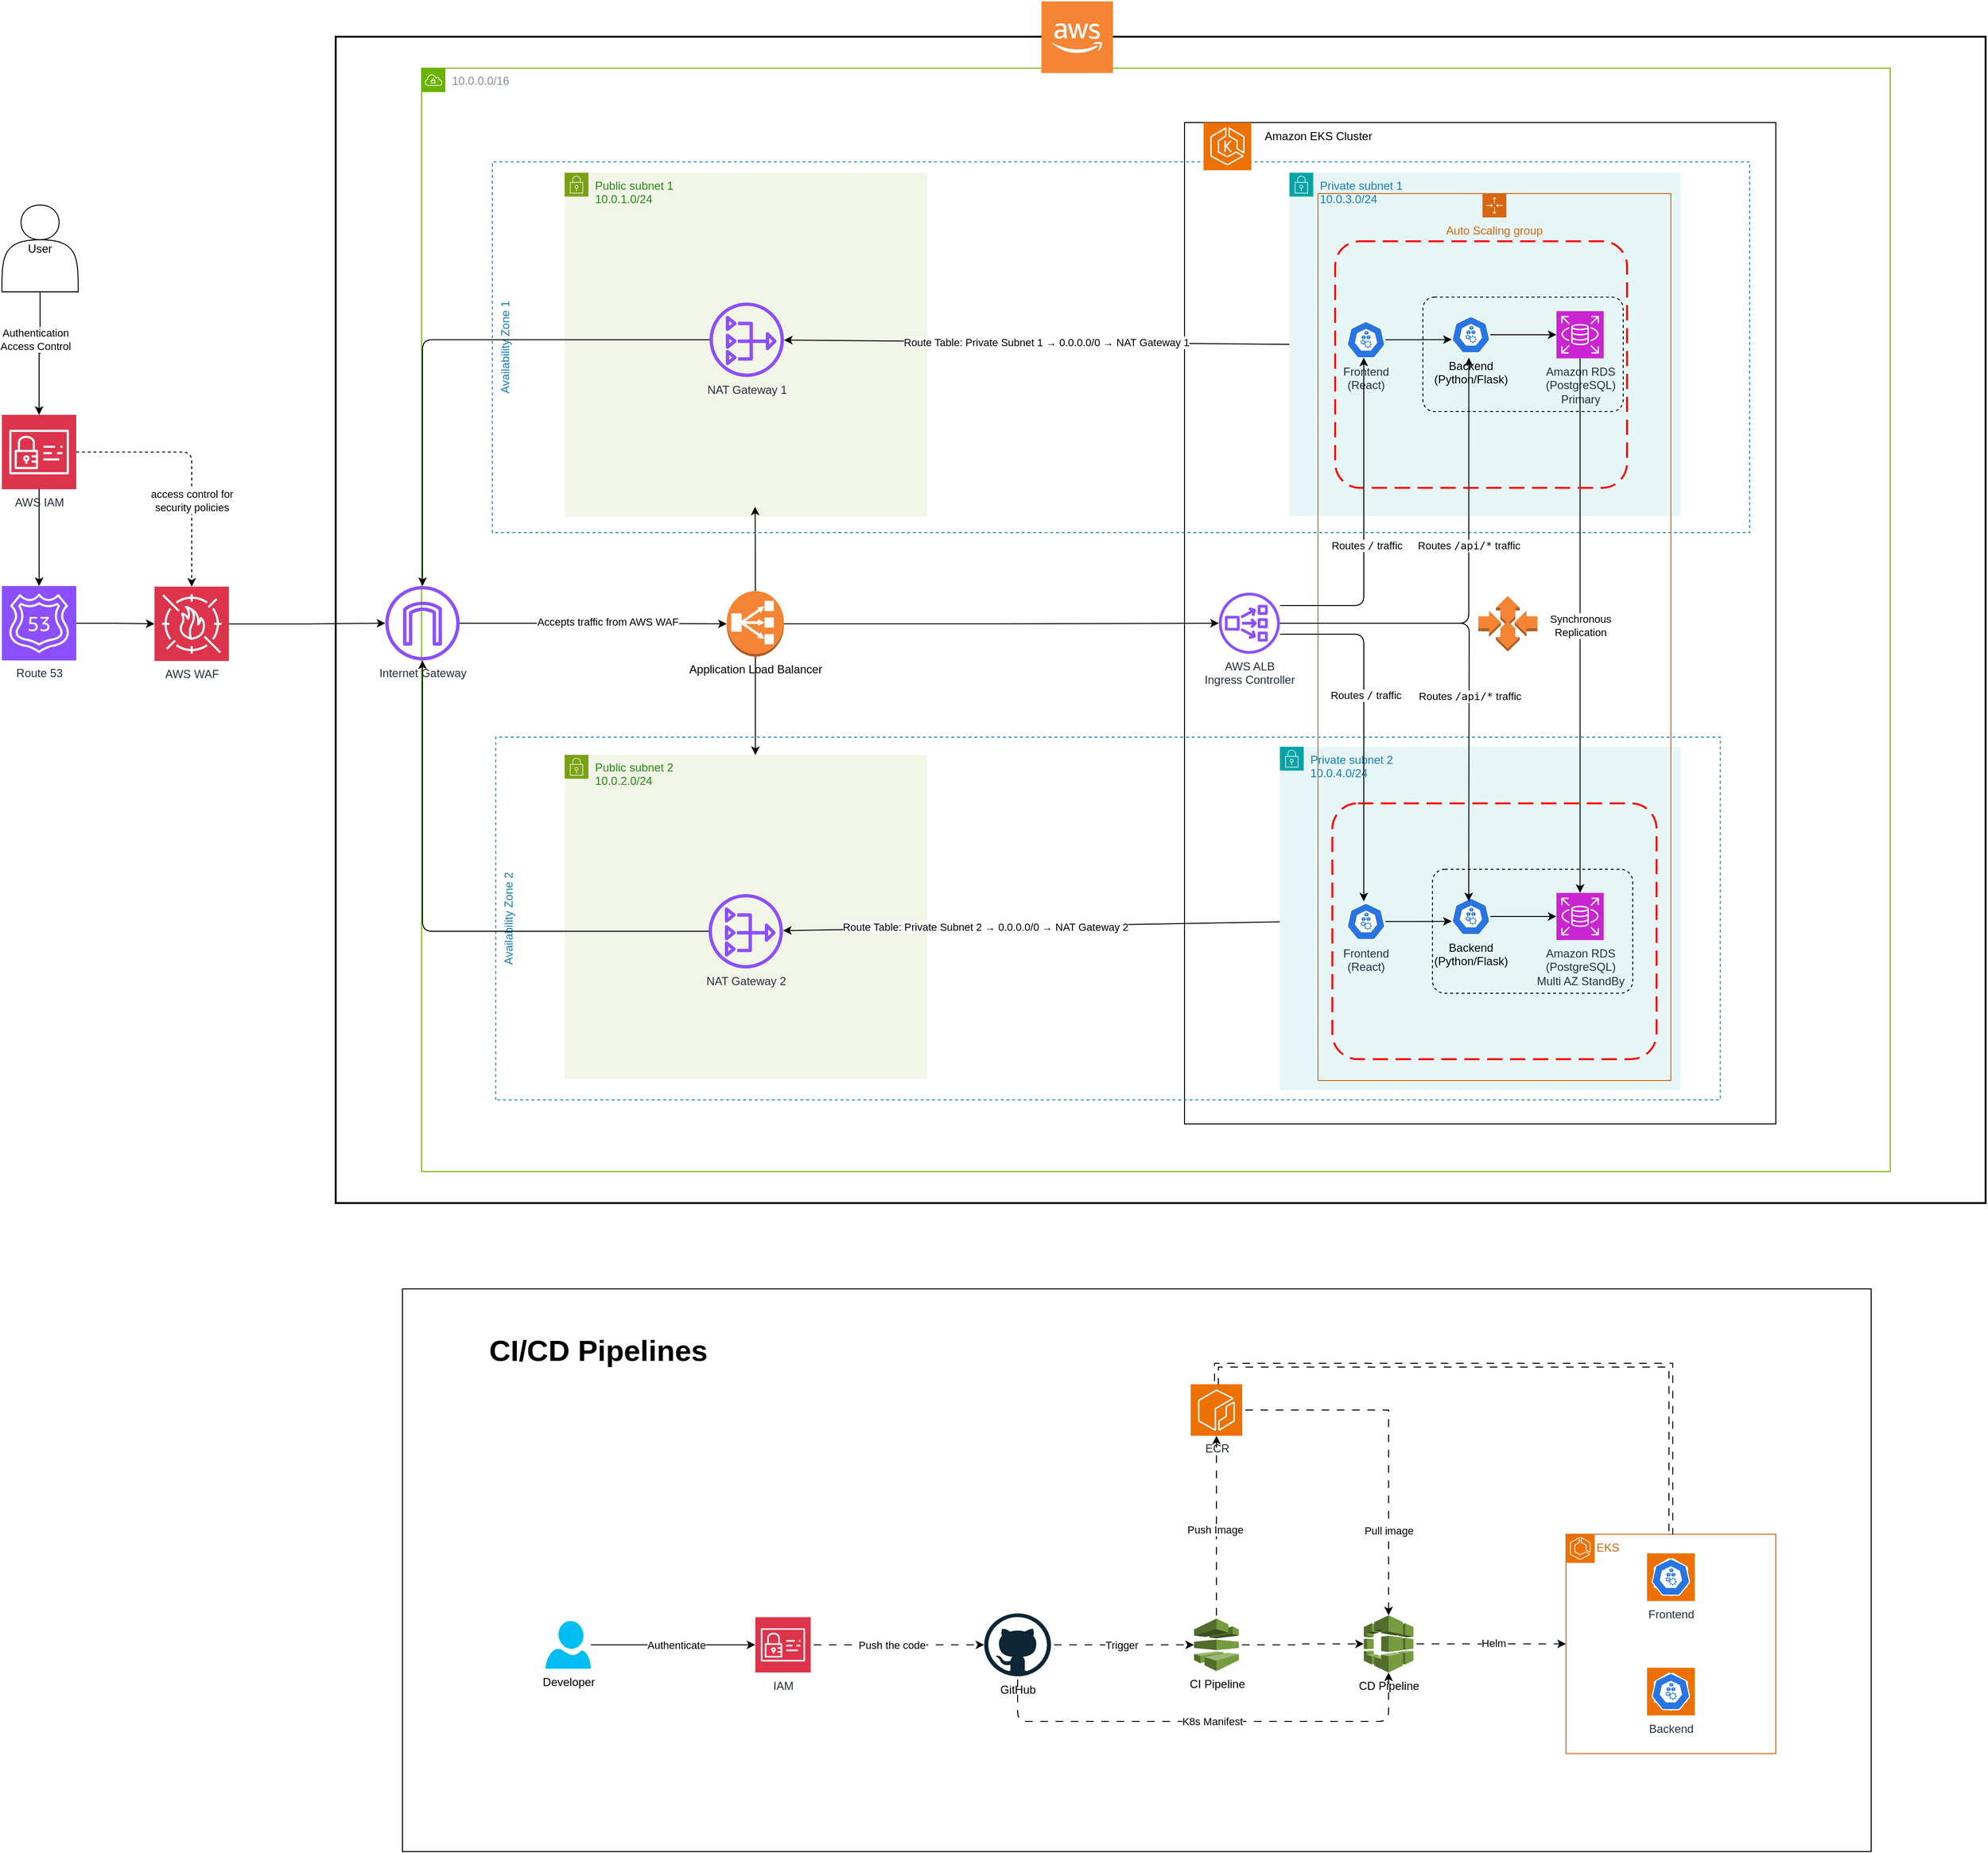 <mxfile version="26.1.1">
  <diagram name="AWS EKS Architecture" id="rh-8kh5xCJhRo6gSsdiy">
    <mxGraphModel dx="3850" dy="2591" grid="1" gridSize="10" guides="1" tooltips="1" connect="1" arrows="1" fold="1" page="1" pageScale="1" pageWidth="850" pageHeight="1100" math="0" shadow="0">
      <root>
        <mxCell id="0" />
        <mxCell id="1" parent="0" />
        <mxCell id="cP68oc2lyPPfZi1bgTgm-41" value="" style="rounded=0;whiteSpace=wrap;html=1;movable=0;resizable=0;rotatable=0;deletable=0;editable=0;locked=1;connectable=0;" parent="1" vertex="1">
          <mxGeometry x="-128" y="316.49" width="1540" height="590" as="geometry" />
        </mxCell>
        <mxCell id="Vmdeu8I34hhlEpoaFnQa-3" value="" style="rounded=0;arcSize=10;dashed=0;fillColor=none;gradientColor=none;strokeWidth=2;movable=0;resizable=0;rotatable=0;deletable=0;editable=0;locked=1;connectable=0;" parent="1" vertex="1">
          <mxGeometry x="-198" y="-996.51" width="1730" height="1223" as="geometry" />
        </mxCell>
        <mxCell id="TutvbiO1VOZdHe7GHNOU-56" value="10.0.0.0/16" style="sketch=0;outlineConnect=0;gradientColor=none;html=1;whiteSpace=wrap;fontSize=12;fontStyle=0;shape=mxgraph.aws4.group;grIcon=mxgraph.aws4.group_vpc;strokeColor=#6BB300;fillColor=none;verticalAlign=top;align=left;spacingLeft=30;fontColor=#879196;dashed=0;movable=0;resizable=0;rotatable=0;deletable=0;editable=0;locked=1;connectable=0;" parent="1" vertex="1">
          <mxGeometry x="-108" y="-963.51" width="1540" height="1157" as="geometry" />
        </mxCell>
        <mxCell id="Vmdeu8I34hhlEpoaFnQa-18" value="" style="rounded=0;whiteSpace=wrap;html=1;movable=0;resizable=0;rotatable=0;deletable=0;editable=0;locked=1;connectable=0;" parent="1" vertex="1">
          <mxGeometry x="692" y="-906.51" width="620" height="1050" as="geometry" />
        </mxCell>
        <mxCell id="LVv6-rukdr9kL_Ci66FN-58" value="Availability Zone 1" style="fillColor=none;strokeColor=#147EBA;verticalAlign=top;fontStyle=0;fontColor=#147EBA;whiteSpace=wrap;html=1;rotation=-90;movable=0;resizable=0;rotatable=0;deletable=0;editable=0;locked=1;connectable=0;dashed=1;" parent="1" vertex="1">
          <mxGeometry x="431.03" y="-1330" width="388.72" height="1318.32" as="geometry" />
        </mxCell>
        <mxCell id="LVv6-rukdr9kL_Ci66FN-23" value="Private subnet 1&lt;br&gt;10.0.3.0/24" style="points=[[0,0],[0.25,0],[0.5,0],[0.75,0],[1,0],[1,0.25],[1,0.5],[1,0.75],[1,1],[0.75,1],[0.5,1],[0.25,1],[0,1],[0,0.75],[0,0.5],[0,0.25]];outlineConnect=0;gradientColor=none;html=1;whiteSpace=wrap;fontSize=12;fontStyle=0;container=1;pointerEvents=0;collapsible=0;recursiveResize=0;shape=mxgraph.aws4.group;grIcon=mxgraph.aws4.group_security_group;grStroke=0;strokeColor=#00A4A6;fillColor=#E6F6F7;verticalAlign=top;align=left;spacingLeft=30;fontColor=#147EBA;dashed=0;movable=0;resizable=0;rotatable=0;deletable=0;editable=0;locked=1;connectable=0;" parent="1" vertex="1">
          <mxGeometry x="802" y="-853.92" width="410" height="360" as="geometry" />
        </mxCell>
        <mxCell id="LVv6-rukdr9kL_Ci66FN-59" value="Availability Zone 2" style="fillColor=none;strokeColor=#147EBA;verticalAlign=top;fontStyle=0;fontColor=#147EBA;whiteSpace=wrap;html=1;rotation=-90;movable=0;resizable=0;rotatable=0;deletable=0;editable=0;locked=1;connectable=0;dashed=1;" parent="1" vertex="1">
          <mxGeometry x="421.69" y="-713.83" width="380.28" height="1283.97" as="geometry" />
        </mxCell>
        <mxCell id="LVv6-rukdr9kL_Ci66FN-38" value="Private subnet 2&lt;div&gt;10.0.4.0/24&lt;/div&gt;" style="points=[[0,0],[0.25,0],[0.5,0],[0.75,0],[1,0],[1,0.25],[1,0.5],[1,0.75],[1,1],[0.75,1],[0.5,1],[0.25,1],[0,1],[0,0.75],[0,0.5],[0,0.25]];outlineConnect=0;gradientColor=none;html=1;whiteSpace=wrap;fontSize=12;fontStyle=0;container=1;pointerEvents=0;collapsible=0;recursiveResize=0;shape=mxgraph.aws4.group;grIcon=mxgraph.aws4.group_security_group;grStroke=0;strokeColor=#00A4A6;fillColor=#E6F6F7;verticalAlign=top;align=left;spacingLeft=30;fontColor=#147EBA;dashed=0;movable=0;resizable=0;rotatable=0;deletable=0;editable=0;locked=1;connectable=0;" parent="1" vertex="1">
          <mxGeometry x="792" y="-252.01" width="420" height="360" as="geometry" />
        </mxCell>
        <mxCell id="LVv6-rukdr9kL_Ci66FN-55" value="Auto Scaling group" style="points=[[0,0],[0.25,0],[0.5,0],[0.75,0],[1,0],[1,0.25],[1,0.5],[1,0.75],[1,1],[0.75,1],[0.5,1],[0.25,1],[0,1],[0,0.75],[0,0.5],[0,0.25]];outlineConnect=0;gradientColor=none;html=1;whiteSpace=wrap;fontSize=12;fontStyle=0;container=1;pointerEvents=0;collapsible=0;recursiveResize=0;shape=mxgraph.aws4.groupCenter;grIcon=mxgraph.aws4.group_auto_scaling_group;grStroke=1;strokeColor=#D86613;fillColor=none;verticalAlign=top;align=center;fontColor=#D86613;spacingTop=25;movable=0;resizable=0;rotatable=0;deletable=0;editable=0;locked=1;connectable=0;" parent="LVv6-rukdr9kL_Ci66FN-38" vertex="1">
          <mxGeometry x="40" y="-580" width="370" height="930" as="geometry" />
        </mxCell>
        <mxCell id="LVv6-rukdr9kL_Ci66FN-56" value="" style="outlineConnect=0;dashed=0;verticalLabelPosition=bottom;verticalAlign=top;align=center;html=1;shape=mxgraph.aws3.auto_scaling;fillColor=#F58534;gradientColor=none;movable=0;resizable=0;rotatable=0;deletable=0;editable=0;locked=1;connectable=0;" parent="LVv6-rukdr9kL_Ci66FN-55" vertex="1">
          <mxGeometry x="168" y="422.01" width="62" height="58.13" as="geometry" />
        </mxCell>
        <mxCell id="jZCDp3kxoupZj0aG2XI8-8" style="edgeStyle=orthogonalEdgeStyle;rounded=0;orthogonalLoop=1;jettySize=auto;html=1;movable=0;resizable=0;rotatable=0;deletable=0;editable=0;locked=1;connectable=0;" parent="LVv6-rukdr9kL_Ci66FN-55" source="LVv6-rukdr9kL_Ci66FN-27" target="jZCDp3kxoupZj0aG2XI8-7" edge="1">
          <mxGeometry relative="1" as="geometry" />
        </mxCell>
        <mxCell id="LVv6-rukdr9kL_Ci66FN-27" value="Backend&lt;br&gt;(Python/Flask)" style="aspect=fixed;sketch=0;html=1;dashed=0;whitespace=wrap;verticalLabelPosition=bottom;verticalAlign=top;fillColor=#2875E2;strokeColor=#ffffff;points=[[0.005,0.63,0],[0.1,0.2,0],[0.9,0.2,0],[0.5,0,0],[0.995,0.63,0],[0.72,0.99,0],[0.5,1,0],[0.28,0.99,0]];shape=mxgraph.kubernetes.icon2;prIcon=node;movable=0;resizable=0;rotatable=0;deletable=0;editable=0;locked=1;connectable=0;" parent="LVv6-rukdr9kL_Ci66FN-55" vertex="1">
          <mxGeometry x="140.0" y="128.5" width="40.62" height="39" as="geometry" />
        </mxCell>
        <mxCell id="LVv6-rukdr9kL_Ci66FN-25" value="&lt;font color=&quot;#232f3e&quot;&gt;Frontend&lt;br&gt;(React)&lt;/font&gt;" style="aspect=fixed;sketch=0;html=1;dashed=0;whitespace=wrap;verticalLabelPosition=bottom;verticalAlign=top;fillColor=#2875E2;strokeColor=#ffffff;points=[[0.005,0.63,0],[0.1,0.2,0],[0.9,0.2,0],[0.5,0,0],[0.995,0.63,0],[0.72,0.99,0],[0.5,1,0],[0.28,0.99,0]];shape=mxgraph.kubernetes.icon2;prIcon=node;movable=0;resizable=0;rotatable=0;deletable=0;editable=0;locked=1;connectable=0;" parent="LVv6-rukdr9kL_Ci66FN-55" vertex="1">
          <mxGeometry x="30.0" y="133.75" width="40.62" height="39" as="geometry" />
        </mxCell>
        <mxCell id="jZCDp3kxoupZj0aG2XI8-12" style="edgeStyle=orthogonalEdgeStyle;rounded=0;orthogonalLoop=1;jettySize=auto;html=1;movable=0;resizable=0;rotatable=0;deletable=0;editable=0;locked=1;connectable=0;" parent="LVv6-rukdr9kL_Ci66FN-55" source="jZCDp3kxoupZj0aG2XI8-4" target="Sw0wEQEiZSazHrTpmJdk-6" edge="1">
          <mxGeometry relative="1" as="geometry" />
        </mxCell>
        <mxCell id="jZCDp3kxoupZj0aG2XI8-4" value="Backend&lt;br&gt;(Python/Flask)" style="aspect=fixed;sketch=0;html=1;dashed=0;whitespace=wrap;verticalLabelPosition=bottom;verticalAlign=top;fillColor=#2875E2;strokeColor=#ffffff;points=[[0.005,0.63,0],[0.1,0.2,0],[0.9,0.2,0],[0.5,0,0],[0.995,0.63,0],[0.72,0.99,0],[0.5,1,0],[0.28,0.99,0]];shape=mxgraph.kubernetes.icon2;prIcon=node;movable=0;resizable=0;rotatable=0;deletable=0;editable=0;locked=1;connectable=0;" parent="LVv6-rukdr9kL_Ci66FN-55" vertex="1">
          <mxGeometry x="140.0" y="738.5" width="40.62" height="39" as="geometry" />
        </mxCell>
        <mxCell id="jZCDp3kxoupZj0aG2XI8-5" value="&lt;font color=&quot;#232f3e&quot;&gt;Frontend&lt;br&gt;(React)&lt;/font&gt;" style="aspect=fixed;sketch=0;html=1;dashed=0;whitespace=wrap;verticalLabelPosition=bottom;verticalAlign=top;fillColor=#2875E2;strokeColor=#ffffff;points=[[0.005,0.63,0],[0.1,0.2,0],[0.9,0.2,0],[0.5,0,0],[0.995,0.63,0],[0.72,0.99,0],[0.5,1,0],[0.28,0.99,0]];shape=mxgraph.kubernetes.icon2;prIcon=node;movable=0;resizable=0;rotatable=0;deletable=0;editable=0;locked=1;connectable=0;" parent="LVv6-rukdr9kL_Ci66FN-55" vertex="1">
          <mxGeometry x="30.0" y="743.75" width="40.62" height="39" as="geometry" />
        </mxCell>
        <mxCell id="jZCDp3kxoupZj0aG2XI8-7" value="Amazon RDS&lt;br&gt;(PostgreSQL)&lt;br&gt;Primary" style="sketch=0;points=[[0,0,0],[0.25,0,0],[0.5,0,0],[0.75,0,0],[1,0,0],[0,1,0],[0.25,1,0],[0.5,1,0],[0.75,1,0],[1,1,0],[0,0.25,0],[0,0.5,0],[0,0.75,0],[1,0.25,0],[1,0.5,0],[1,0.75,0]];outlineConnect=0;fontColor=#232F3E;fillColor=#C925D1;strokeColor=#ffffff;dashed=0;verticalLabelPosition=bottom;verticalAlign=top;align=center;html=1;fontSize=12;fontStyle=0;aspect=fixed;shape=mxgraph.aws4.resourceIcon;resIcon=mxgraph.aws4.rds;movable=0;resizable=0;rotatable=0;deletable=0;editable=0;locked=1;connectable=0;" parent="LVv6-rukdr9kL_Ci66FN-55" vertex="1">
          <mxGeometry x="250" y="123.25" width="49.5" height="49.5" as="geometry" />
        </mxCell>
        <mxCell id="jZCDp3kxoupZj0aG2XI8-9" style="edgeStyle=orthogonalEdgeStyle;rounded=0;orthogonalLoop=1;jettySize=auto;html=1;entryX=0.005;entryY=0.63;entryDx=0;entryDy=0;entryPerimeter=0;movable=0;resizable=0;rotatable=0;deletable=0;editable=0;locked=1;connectable=0;" parent="LVv6-rukdr9kL_Ci66FN-55" source="LVv6-rukdr9kL_Ci66FN-25" target="LVv6-rukdr9kL_Ci66FN-27" edge="1">
          <mxGeometry relative="1" as="geometry" />
        </mxCell>
        <mxCell id="Sw0wEQEiZSazHrTpmJdk-6" value="Amazon RDS&lt;br&gt;(PostgreSQL)&lt;br&gt;Multi AZ StandBy" style="sketch=0;points=[[0,0,0],[0.25,0,0],[0.5,0,0],[0.75,0,0],[1,0,0],[0,1,0],[0.25,1,0],[0.5,1,0],[0.75,1,0],[1,1,0],[0,0.25,0],[0,0.5,0],[0,0.75,0],[1,0.25,0],[1,0.5,0],[1,0.75,0]];outlineConnect=0;fontColor=#232F3E;fillColor=#C925D1;strokeColor=#ffffff;dashed=0;verticalLabelPosition=bottom;verticalAlign=top;align=center;html=1;fontSize=12;fontStyle=0;aspect=fixed;shape=mxgraph.aws4.resourceIcon;resIcon=mxgraph.aws4.rds;movable=0;resizable=0;rotatable=0;deletable=0;editable=0;locked=1;connectable=0;" parent="LVv6-rukdr9kL_Ci66FN-55" vertex="1">
          <mxGeometry x="250" y="733.25" width="49.5" height="49.5" as="geometry" />
        </mxCell>
        <mxCell id="jZCDp3kxoupZj0aG2XI8-13" style="edgeStyle=orthogonalEdgeStyle;rounded=0;orthogonalLoop=1;jettySize=auto;html=1;entryX=0.005;entryY=0.63;entryDx=0;entryDy=0;entryPerimeter=0;movable=0;resizable=0;rotatable=0;deletable=0;editable=0;locked=1;connectable=0;" parent="LVv6-rukdr9kL_Ci66FN-55" source="jZCDp3kxoupZj0aG2XI8-5" target="jZCDp3kxoupZj0aG2XI8-4" edge="1">
          <mxGeometry relative="1" as="geometry" />
        </mxCell>
        <mxCell id="jZCDp3kxoupZj0aG2XI8-14" value="" style="endArrow=classic;html=1;rounded=0;exitX=0.5;exitY=1;exitDx=0;exitDy=0;exitPerimeter=0;entryX=0.5;entryY=0;entryDx=0;entryDy=0;entryPerimeter=0;movable=0;resizable=0;rotatable=0;deletable=0;editable=0;locked=1;connectable=0;" parent="LVv6-rukdr9kL_Ci66FN-55" source="jZCDp3kxoupZj0aG2XI8-7" target="Sw0wEQEiZSazHrTpmJdk-6" edge="1">
          <mxGeometry relative="1" as="geometry">
            <mxPoint x="30" y="658.5" as="sourcePoint" />
            <mxPoint x="130" y="658.5" as="targetPoint" />
          </mxGeometry>
        </mxCell>
        <mxCell id="jZCDp3kxoupZj0aG2XI8-15" value="Synchronous&lt;br&gt;Replication" style="edgeLabel;resizable=0;html=1;;align=center;verticalAlign=middle;movable=0;rotatable=0;deletable=0;editable=0;locked=1;connectable=0;" parent="jZCDp3kxoupZj0aG2XI8-14" connectable="0" vertex="1">
          <mxGeometry relative="1" as="geometry" />
        </mxCell>
        <mxCell id="LVv6-rukdr9kL_Ci66FN-43" value="" style="rounded=1;arcSize=10;strokeColor=#000000;fillColor=none;gradientColor=none;strokeWidth=1;movable=0;resizable=0;rotatable=0;deletable=0;editable=0;locked=1;connectable=0;dashed=1;" parent="LVv6-rukdr9kL_Ci66FN-55" vertex="1">
          <mxGeometry x="120" y="708.5" width="210" height="130" as="geometry" />
        </mxCell>
        <mxCell id="Vmdeu8I34hhlEpoaFnQa-7" value="" style="rounded=1;arcSize=10;dashed=1;strokeColor=#ff0000;fillColor=none;gradientColor=none;dashPattern=8 4;strokeWidth=2;movable=0;resizable=0;rotatable=0;deletable=0;editable=0;locked=1;connectable=0;" parent="LVv6-rukdr9kL_Ci66FN-55" vertex="1">
          <mxGeometry x="15" y="639.34" width="340" height="268.32" as="geometry" />
        </mxCell>
        <mxCell id="LVv6-rukdr9kL_Ci66FN-29" value="" style="rounded=1;arcSize=10;strokeColor=#000000;fillColor=none;gradientColor=none;strokeWidth=1;movable=0;resizable=0;rotatable=0;deletable=0;editable=0;locked=1;connectable=0;dashed=1;" parent="LVv6-rukdr9kL_Ci66FN-55" vertex="1">
          <mxGeometry x="110" y="108.5" width="210" height="120" as="geometry" />
        </mxCell>
        <mxCell id="Vmdeu8I34hhlEpoaFnQa-8" value="" style="rounded=1;arcSize=10;dashed=1;strokeColor=#ff0000;fillColor=none;gradientColor=none;dashPattern=8 4;strokeWidth=2;movable=0;resizable=0;rotatable=0;deletable=0;editable=0;locked=1;connectable=0;" parent="LVv6-rukdr9kL_Ci66FN-55" vertex="1">
          <mxGeometry x="18" y="50" width="306" height="258.5" as="geometry" />
        </mxCell>
        <mxCell id="Vmdeu8I34hhlEpoaFnQa-1" value="User" style="shape=actor;whiteSpace=wrap;html=1;movable=0;resizable=0;rotatable=0;deletable=0;editable=0;locked=1;connectable=0;" parent="1" vertex="1">
          <mxGeometry x="-548" y="-820" width="80" height="91" as="geometry" />
        </mxCell>
        <mxCell id="Vmdeu8I34hhlEpoaFnQa-2" value="Route 53" style="sketch=0;points=[[0,0,0],[0.25,0,0],[0.5,0,0],[0.75,0,0],[1,0,0],[0,1,0],[0.25,1,0],[0.5,1,0],[0.75,1,0],[1,1,0],[0,0.25,0],[0,0.5,0],[0,0.75,0],[1,0.25,0],[1,0.5,0],[1,0.75,0]];outlineConnect=0;fontColor=#232F3E;fillColor=#8C4FFF;strokeColor=#ffffff;dashed=0;verticalLabelPosition=bottom;verticalAlign=top;align=center;html=1;fontSize=12;fontStyle=0;aspect=fixed;shape=mxgraph.aws4.resourceIcon;resIcon=mxgraph.aws4.route_53;movable=0;resizable=0;rotatable=0;deletable=0;editable=0;locked=1;connectable=0;" parent="1" vertex="1">
          <mxGeometry x="-548" y="-420.51" width="78" height="78" as="geometry" />
        </mxCell>
        <mxCell id="Vmdeu8I34hhlEpoaFnQa-5" value="" style="outlineConnect=0;dashed=0;verticalLabelPosition=bottom;verticalAlign=top;align=center;html=1;shape=mxgraph.aws3.cloud_2;fillColor=#F58534;gradientColor=none;movable=0;resizable=0;rotatable=0;deletable=0;editable=0;locked=1;connectable=0;" parent="1" vertex="1">
          <mxGeometry x="542" y="-1033.51" width="75" height="75" as="geometry" />
        </mxCell>
        <mxCell id="Vmdeu8I34hhlEpoaFnQa-17" value="" style="sketch=0;points=[[0,0,0],[0.25,0,0],[0.5,0,0],[0.75,0,0],[1,0,0],[0,1,0],[0.25,1,0],[0.5,1,0],[0.75,1,0],[1,1,0],[0,0.25,0],[0,0.5,0],[0,0.75,0],[1,0.25,0],[1,0.5,0],[1,0.75,0]];outlineConnect=0;fontColor=#232F3E;fillColor=#ED7100;strokeColor=#ffffff;dashed=0;verticalLabelPosition=bottom;verticalAlign=top;align=center;html=1;fontSize=12;fontStyle=0;aspect=fixed;shape=mxgraph.aws4.resourceIcon;resIcon=mxgraph.aws4.eks;movable=0;resizable=0;rotatable=0;deletable=0;editable=0;locked=1;connectable=0;" parent="1" vertex="1">
          <mxGeometry x="712" y="-906.51" width="50" height="50" as="geometry" />
        </mxCell>
        <mxCell id="Vmdeu8I34hhlEpoaFnQa-19" value="Amazon EKS Cluster" style="text;html=1;align=center;verticalAlign=middle;resizable=0;points=[];autosize=1;strokeColor=none;fillColor=none;movable=0;rotatable=0;deletable=0;editable=0;locked=1;connectable=0;" parent="1" vertex="1">
          <mxGeometry x="762" y="-906.51" width="140" height="30" as="geometry" />
        </mxCell>
        <mxCell id="Vmdeu8I34hhlEpoaFnQa-23" style="edgeStyle=orthogonalEdgeStyle;rounded=0;orthogonalLoop=1;jettySize=auto;html=1;entryX=0.5;entryY=0;entryDx=0;entryDy=0;entryPerimeter=0;movable=0;resizable=0;rotatable=0;deletable=0;editable=0;locked=1;connectable=0;" parent="1" source="Vmdeu8I34hhlEpoaFnQa-1" target="Cl8BHOoKjIoHekQTflMq-28" edge="1">
          <mxGeometry relative="1" as="geometry" />
        </mxCell>
        <mxCell id="Cl8BHOoKjIoHekQTflMq-29" value="Authentication&lt;br&gt;Access Control" style="edgeLabel;html=1;align=center;verticalAlign=middle;resizable=0;points=[];movable=0;rotatable=0;deletable=0;editable=0;locked=1;connectable=0;" vertex="1" connectable="0" parent="Vmdeu8I34hhlEpoaFnQa-23">
          <mxGeometry x="-0.231" y="-5" relative="1" as="geometry">
            <mxPoint as="offset" />
          </mxGeometry>
        </mxCell>
        <mxCell id="Cl8BHOoKjIoHekQTflMq-5" style="edgeStyle=orthogonalEdgeStyle;rounded=0;orthogonalLoop=1;jettySize=auto;html=1;movable=0;resizable=0;rotatable=0;deletable=0;editable=0;locked=1;connectable=0;" edge="1" parent="1" source="ue1RAT0j10rb1X5RN0Ns-1" target="Cl8BHOoKjIoHekQTflMq-4">
          <mxGeometry relative="1" as="geometry" />
        </mxCell>
        <mxCell id="ue1RAT0j10rb1X5RN0Ns-1" value="Application Load Balancer" style="outlineConnect=0;dashed=0;verticalLabelPosition=bottom;verticalAlign=top;align=center;html=1;shape=mxgraph.aws3.classic_load_balancer;fillColor=#F58534;gradientColor=none;movable=0;resizable=0;rotatable=0;deletable=0;editable=0;locked=1;connectable=0;" parent="1" vertex="1">
          <mxGeometry x="212" y="-415.19" width="60" height="68.68" as="geometry" />
        </mxCell>
        <mxCell id="-iypPXUo0KvEvjQ7XJEe-60" value="AWS WAF" style="sketch=0;points=[[0,0,0],[0.25,0,0],[0.5,0,0],[0.75,0,0],[1,0,0],[0,1,0],[0.25,1,0],[0.5,1,0],[0.75,1,0],[1,1,0],[0,0.25,0],[0,0.5,0],[0,0.75,0],[1,0.25,0],[1,0.5,0],[1,0.75,0]];outlineConnect=0;fontColor=#232F3E;fillColor=#DD344C;strokeColor=#ffffff;dashed=0;verticalLabelPosition=bottom;verticalAlign=top;align=center;html=1;fontSize=12;fontStyle=0;aspect=fixed;shape=mxgraph.aws4.resourceIcon;resIcon=mxgraph.aws4.waf;movable=0;resizable=0;rotatable=0;deletable=0;editable=0;locked=1;connectable=0;" parent="1" vertex="1">
          <mxGeometry x="-388" y="-419.85" width="78" height="78" as="geometry" />
        </mxCell>
        <mxCell id="-iypPXUo0KvEvjQ7XJEe-61" style="edgeStyle=orthogonalEdgeStyle;rounded=0;orthogonalLoop=1;jettySize=auto;html=1;entryX=0;entryY=0.5;entryDx=0;entryDy=0;entryPerimeter=0;movable=0;resizable=0;rotatable=0;deletable=0;editable=0;locked=1;connectable=0;" parent="1" source="Vmdeu8I34hhlEpoaFnQa-2" target="-iypPXUo0KvEvjQ7XJEe-60" edge="1">
          <mxGeometry relative="1" as="geometry" />
        </mxCell>
        <mxCell id="-iypPXUo0KvEvjQ7XJEe-62" style="edgeStyle=orthogonalEdgeStyle;rounded=0;orthogonalLoop=1;jettySize=auto;html=1;entryX=0;entryY=0.5;entryDx=0;entryDy=0;entryPerimeter=0;movable=0;resizable=0;rotatable=0;deletable=0;editable=0;locked=1;connectable=0;" parent="1" source="jZCDp3kxoupZj0aG2XI8-30" target="ue1RAT0j10rb1X5RN0Ns-1" edge="1">
          <mxGeometry relative="1" as="geometry" />
        </mxCell>
        <mxCell id="Cl8BHOoKjIoHekQTflMq-18" value="Accepts traffic from AWS WAF" style="edgeLabel;html=1;align=center;verticalAlign=middle;resizable=0;points=[];movable=0;rotatable=0;deletable=0;editable=0;locked=1;connectable=0;" vertex="1" connectable="0" parent="-iypPXUo0KvEvjQ7XJEe-62">
          <mxGeometry x="0.109" y="2" relative="1" as="geometry">
            <mxPoint as="offset" />
          </mxGeometry>
        </mxCell>
        <mxCell id="jZCDp3kxoupZj0aG2XI8-20" value="Public subnet 1&lt;br&gt;10.0.1.0/24" style="points=[[0,0],[0.25,0],[0.5,0],[0.75,0],[1,0],[1,0.25],[1,0.5],[1,0.75],[1,1],[0.75,1],[0.5,1],[0.25,1],[0,1],[0,0.75],[0,0.5],[0,0.25]];outlineConnect=0;gradientColor=none;html=1;whiteSpace=wrap;fontSize=12;fontStyle=0;container=1;pointerEvents=0;collapsible=0;recursiveResize=0;shape=mxgraph.aws4.group;grIcon=mxgraph.aws4.group_security_group;grStroke=0;strokeColor=#7AA116;fillColor=#F2F6E8;verticalAlign=top;align=left;spacingLeft=30;fontColor=#248814;dashed=0;movable=0;resizable=0;rotatable=0;deletable=0;editable=0;locked=1;connectable=0;" parent="1" vertex="1">
          <mxGeometry x="42" y="-853.92" width="380" height="360.41" as="geometry" />
        </mxCell>
        <mxCell id="jZCDp3kxoupZj0aG2XI8-23" value="NAT Gateway 1" style="sketch=0;outlineConnect=0;fontColor=#232F3E;gradientColor=none;fillColor=#8C4FFF;strokeColor=none;dashed=0;verticalLabelPosition=bottom;verticalAlign=top;align=center;html=1;fontSize=12;fontStyle=0;aspect=fixed;pointerEvents=1;shape=mxgraph.aws4.nat_gateway;movable=0;resizable=0;rotatable=0;deletable=0;editable=0;locked=1;connectable=0;" parent="jZCDp3kxoupZj0aG2XI8-20" vertex="1">
          <mxGeometry x="152" y="136.16" width="78" height="78" as="geometry" />
        </mxCell>
        <mxCell id="jZCDp3kxoupZj0aG2XI8-22" value="Public subnet 2&lt;br&gt;10.0.2&lt;span style=&quot;background-color: transparent; color: light-dark(rgb(36, 136, 20), rgb(85, 171, 71));&quot;&gt;.0/24&lt;/span&gt;" style="points=[[0,0],[0.25,0],[0.5,0],[0.75,0],[1,0],[1,0.25],[1,0.5],[1,0.75],[1,1],[0.75,1],[0.5,1],[0.25,1],[0,1],[0,0.75],[0,0.5],[0,0.25]];outlineConnect=0;gradientColor=none;html=1;whiteSpace=wrap;fontSize=12;fontStyle=0;container=1;pointerEvents=0;collapsible=0;recursiveResize=0;shape=mxgraph.aws4.group;grIcon=mxgraph.aws4.group_security_group;grStroke=0;strokeColor=#7AA116;fillColor=#F2F6E8;verticalAlign=top;align=left;spacingLeft=30;fontColor=#248814;dashed=0;movable=0;resizable=0;rotatable=0;deletable=0;editable=0;locked=1;connectable=0;" parent="1" vertex="1">
          <mxGeometry x="42" y="-243.51" width="380" height="340" as="geometry" />
        </mxCell>
        <mxCell id="jZCDp3kxoupZj0aG2XI8-24" value="NAT Gateway 2" style="sketch=0;outlineConnect=0;fontColor=#232F3E;gradientColor=none;fillColor=#8C4FFF;strokeColor=none;dashed=0;verticalLabelPosition=bottom;verticalAlign=top;align=center;html=1;fontSize=12;fontStyle=0;aspect=fixed;pointerEvents=1;shape=mxgraph.aws4.nat_gateway;movable=0;resizable=0;rotatable=0;deletable=0;editable=0;locked=1;connectable=0;" parent="jZCDp3kxoupZj0aG2XI8-22" vertex="1">
          <mxGeometry x="151" y="146.0" width="78" height="78" as="geometry" />
        </mxCell>
        <mxCell id="jZCDp3kxoupZj0aG2XI8-26" style="edgeStyle=orthogonalEdgeStyle;rounded=0;orthogonalLoop=1;jettySize=auto;html=1;entryX=0.07;entryY=0.209;entryDx=0;entryDy=0;entryPerimeter=0;movable=0;resizable=0;rotatable=0;deletable=0;editable=0;locked=1;connectable=0;" parent="1" source="ue1RAT0j10rb1X5RN0Ns-1" target="LVv6-rukdr9kL_Ci66FN-58" edge="1">
          <mxGeometry relative="1" as="geometry" />
        </mxCell>
        <mxCell id="jZCDp3kxoupZj0aG2XI8-27" style="edgeStyle=orthogonalEdgeStyle;rounded=0;orthogonalLoop=1;jettySize=auto;html=1;entryX=0.951;entryY=0.212;entryDx=0;entryDy=0;entryPerimeter=0;movable=0;resizable=0;rotatable=0;deletable=0;editable=0;locked=1;connectable=0;" parent="1" source="ue1RAT0j10rb1X5RN0Ns-1" target="LVv6-rukdr9kL_Ci66FN-59" edge="1">
          <mxGeometry relative="1" as="geometry" />
        </mxCell>
        <mxCell id="jZCDp3kxoupZj0aG2XI8-28" value="" style="endArrow=classic;html=1;rounded=0;movable=0;resizable=0;rotatable=0;deletable=0;editable=0;locked=1;connectable=0;exitX=0;exitY=0.5;exitDx=0;exitDy=0;" parent="1" source="LVv6-rukdr9kL_Ci66FN-23" target="jZCDp3kxoupZj0aG2XI8-23" edge="1">
          <mxGeometry width="50" height="50" relative="1" as="geometry">
            <mxPoint x="800" y="-660" as="sourcePoint" />
            <mxPoint x="312" y="-423.51" as="targetPoint" />
          </mxGeometry>
        </mxCell>
        <mxCell id="Cl8BHOoKjIoHekQTflMq-2" value="Route Table: Private Subnet 1 → 0.0.0.0/0 → NAT Gateway 1" style="edgeLabel;html=1;align=center;verticalAlign=middle;resizable=0;points=[];movable=0;rotatable=0;deletable=0;editable=0;locked=1;connectable=0;" vertex="1" connectable="0" parent="jZCDp3kxoupZj0aG2XI8-28">
          <mxGeometry x="-0.037" relative="1" as="geometry">
            <mxPoint as="offset" />
          </mxGeometry>
        </mxCell>
        <mxCell id="jZCDp3kxoupZj0aG2XI8-29" value="" style="endArrow=classic;html=1;rounded=0;movable=0;resizable=0;rotatable=0;deletable=0;editable=0;locked=1;connectable=0;" parent="1" source="LVv6-rukdr9kL_Ci66FN-38" target="jZCDp3kxoupZj0aG2XI8-24" edge="1">
          <mxGeometry width="50" height="50" relative="1" as="geometry">
            <mxPoint x="262" y="-373.51" as="sourcePoint" />
            <mxPoint x="312" y="-423.51" as="targetPoint" />
          </mxGeometry>
        </mxCell>
        <mxCell id="Cl8BHOoKjIoHekQTflMq-3" value="Route Table: Private Subnet 2 → 0.0.0.0/0 → NAT Gateway 2" style="edgeLabel;html=1;align=center;verticalAlign=middle;resizable=0;points=[];movable=0;rotatable=0;deletable=0;editable=0;locked=1;connectable=0;" vertex="1" connectable="0" parent="jZCDp3kxoupZj0aG2XI8-29">
          <mxGeometry x="0.185" relative="1" as="geometry">
            <mxPoint x="-1" as="offset" />
          </mxGeometry>
        </mxCell>
        <mxCell id="jZCDp3kxoupZj0aG2XI8-31" value="" style="edgeStyle=orthogonalEdgeStyle;rounded=0;orthogonalLoop=1;jettySize=auto;html=1;entryX=0;entryY=0.5;entryDx=0;entryDy=0;entryPerimeter=0;movable=0;resizable=0;rotatable=0;deletable=0;editable=0;locked=1;connectable=0;" parent="1" source="-iypPXUo0KvEvjQ7XJEe-60" target="jZCDp3kxoupZj0aG2XI8-30" edge="1">
          <mxGeometry relative="1" as="geometry">
            <mxPoint x="-360" y="-380.51" as="sourcePoint" />
            <mxPoint x="212" y="-380.51" as="targetPoint" />
          </mxGeometry>
        </mxCell>
        <mxCell id="jZCDp3kxoupZj0aG2XI8-30" value="Internet Gateway" style="sketch=0;outlineConnect=0;fontColor=#232F3E;gradientColor=none;fillColor=#8C4FFF;strokeColor=none;dashed=0;verticalLabelPosition=bottom;verticalAlign=top;align=center;html=1;fontSize=12;fontStyle=0;aspect=fixed;pointerEvents=1;shape=mxgraph.aws4.internet_gateway;movable=0;resizable=0;rotatable=0;deletable=0;editable=0;locked=1;connectable=0;" parent="1" vertex="1">
          <mxGeometry x="-146" y="-420.51" width="78" height="78" as="geometry" />
        </mxCell>
        <mxCell id="jZCDp3kxoupZj0aG2XI8-32" style="edgeStyle=orthogonalEdgeStyle;rounded=1;orthogonalLoop=1;jettySize=auto;html=1;movable=0;resizable=0;rotatable=0;deletable=0;editable=0;locked=1;connectable=0;curved=0;" parent="1" source="jZCDp3kxoupZj0aG2XI8-23" target="jZCDp3kxoupZj0aG2XI8-30" edge="1">
          <mxGeometry relative="1" as="geometry" />
        </mxCell>
        <mxCell id="jZCDp3kxoupZj0aG2XI8-33" style="edgeStyle=orthogonalEdgeStyle;rounded=1;orthogonalLoop=1;jettySize=auto;html=1;movable=0;resizable=0;rotatable=0;deletable=0;editable=0;locked=1;connectable=0;curved=0;" parent="1" source="jZCDp3kxoupZj0aG2XI8-24" target="jZCDp3kxoupZj0aG2XI8-30" edge="1">
          <mxGeometry relative="1" as="geometry" />
        </mxCell>
        <mxCell id="cP68oc2lyPPfZi1bgTgm-21" value="Developer" style="verticalLabelPosition=bottom;html=1;verticalAlign=top;align=center;strokeColor=none;fillColor=#00BEF2;shape=mxgraph.azure.user;movable=0;resizable=0;rotatable=0;deletable=0;editable=0;locked=1;connectable=0;" parent="1" vertex="1">
          <mxGeometry x="22" y="664.74" width="47.5" height="50" as="geometry" />
        </mxCell>
        <mxCell id="cP68oc2lyPPfZi1bgTgm-22" value="EKS" style="points=[[0,0],[0.25,0],[0.5,0],[0.75,0],[1,0],[1,0.25],[1,0.5],[1,0.75],[1,1],[0.75,1],[0.5,1],[0.25,1],[0,1],[0,0.75],[0,0.5],[0,0.25]];outlineConnect=0;gradientColor=none;html=1;whiteSpace=wrap;fontSize=12;fontStyle=0;container=1;pointerEvents=0;collapsible=0;recursiveResize=0;shape=mxgraph.aws4.group;grIcon=mxgraph.aws4.group_ec2_instance_contents;strokeColor=#D86613;fillColor=none;verticalAlign=top;align=left;spacingLeft=30;fontColor=#D86613;movable=0;resizable=0;rotatable=0;deletable=0;editable=0;locked=1;connectable=0;" parent="1" vertex="1">
          <mxGeometry x="1092" y="573.74" width="220" height="230" as="geometry" />
        </mxCell>
        <mxCell id="cP68oc2lyPPfZi1bgTgm-23" value="" style="sketch=0;points=[[0,0,0],[0.25,0,0],[0.5,0,0],[0.75,0,0],[1,0,0],[0,1,0],[0.25,1,0],[0.5,1,0],[0.75,1,0],[1,1,0],[0,0.25,0],[0,0.5,0],[0,0.75,0],[1,0.25,0],[1,0.5,0],[1,0.75,0]];outlineConnect=0;fontColor=#232F3E;fillColor=#ED7100;strokeColor=#ffffff;dashed=0;verticalLabelPosition=bottom;verticalAlign=top;align=center;html=1;fontSize=12;fontStyle=0;aspect=fixed;shape=mxgraph.aws4.resourceIcon;resIcon=mxgraph.aws4.ecs;movable=0;resizable=0;rotatable=0;deletable=0;editable=0;locked=1;connectable=0;" parent="cP68oc2lyPPfZi1bgTgm-22" vertex="1">
          <mxGeometry width="30" height="30" as="geometry" />
        </mxCell>
        <mxCell id="cP68oc2lyPPfZi1bgTgm-24" value="Frontend" style="sketch=0;points=[[0,0,0],[0.25,0,0],[0.5,0,0],[0.75,0,0],[1,0,0],[0,1,0],[0.25,1,0],[0.5,1,0],[0.75,1,0],[1,1,0],[0,0.25,0],[0,0.5,0],[0,0.75,0],[1,0.25,0],[1,0.5,0],[1,0.75,0]];outlineConnect=0;fontColor=#232F3E;fillColor=#ED7100;strokeColor=#ffffff;dashed=0;verticalLabelPosition=bottom;verticalAlign=top;align=center;html=1;fontSize=12;fontStyle=0;aspect=fixed;shape=mxgraph.aws4.resourceIcon;resIcon=mxgraph.aws4.ecs;movable=0;resizable=0;rotatable=0;deletable=0;editable=0;locked=1;connectable=0;" parent="cP68oc2lyPPfZi1bgTgm-22" vertex="1">
          <mxGeometry x="85" y="20" width="50" height="50" as="geometry" />
        </mxCell>
        <mxCell id="cP68oc2lyPPfZi1bgTgm-25" value="" style="aspect=fixed;sketch=0;html=1;dashed=0;whitespace=wrap;verticalLabelPosition=bottom;verticalAlign=top;fillColor=#2875E2;strokeColor=#ffffff;points=[[0.005,0.63,0],[0.1,0.2,0],[0.9,0.2,0],[0.5,0,0],[0.995,0.63,0],[0.72,0.99,0],[0.5,1,0],[0.28,0.99,0]];shape=mxgraph.kubernetes.icon2;prIcon=node;movable=0;resizable=0;rotatable=0;deletable=0;editable=0;locked=1;connectable=0;" parent="cP68oc2lyPPfZi1bgTgm-22" vertex="1">
          <mxGeometry x="89.69" y="25.5" width="40.62" height="39" as="geometry" />
        </mxCell>
        <mxCell id="cP68oc2lyPPfZi1bgTgm-26" value="Backend" style="sketch=0;points=[[0,0,0],[0.25,0,0],[0.5,0,0],[0.75,0,0],[1,0,0],[0,1,0],[0.25,1,0],[0.5,1,0],[0.75,1,0],[1,1,0],[0,0.25,0],[0,0.5,0],[0,0.75,0],[1,0.25,0],[1,0.5,0],[1,0.75,0]];outlineConnect=0;fontColor=#232F3E;fillColor=#ED7100;strokeColor=#ffffff;dashed=0;verticalLabelPosition=bottom;verticalAlign=top;align=center;html=1;fontSize=12;fontStyle=0;aspect=fixed;shape=mxgraph.aws4.resourceIcon;resIcon=mxgraph.aws4.ecs;movable=0;resizable=0;rotatable=0;deletable=0;editable=0;locked=1;connectable=0;" parent="cP68oc2lyPPfZi1bgTgm-22" vertex="1">
          <mxGeometry x="85" y="140" width="50" height="50" as="geometry" />
        </mxCell>
        <mxCell id="cP68oc2lyPPfZi1bgTgm-27" value="" style="aspect=fixed;sketch=0;html=1;dashed=0;whitespace=wrap;verticalLabelPosition=bottom;verticalAlign=top;fillColor=#2875E2;strokeColor=#ffffff;points=[[0.005,0.63,0],[0.1,0.2,0],[0.9,0.2,0],[0.5,0,0],[0.995,0.63,0],[0.72,0.99,0],[0.5,1,0],[0.28,0.99,0]];shape=mxgraph.kubernetes.icon2;prIcon=node;movable=0;resizable=0;rotatable=0;deletable=0;editable=0;locked=1;connectable=0;" parent="cP68oc2lyPPfZi1bgTgm-22" vertex="1">
          <mxGeometry x="89.69" y="145.5" width="40.62" height="39" as="geometry" />
        </mxCell>
        <mxCell id="cP68oc2lyPPfZi1bgTgm-28" style="edgeStyle=orthogonalEdgeStyle;rounded=0;orthogonalLoop=1;jettySize=auto;html=1;movable=0;resizable=0;rotatable=0;deletable=0;editable=0;locked=1;connectable=0;flowAnimation=1;" parent="1" source="cP68oc2lyPPfZi1bgTgm-29" target="cP68oc2lyPPfZi1bgTgm-34" edge="1">
          <mxGeometry relative="1" as="geometry" />
        </mxCell>
        <mxCell id="cP68oc2lyPPfZi1bgTgm-29" value="CI Pipeline" style="outlineConnect=0;dashed=0;verticalLabelPosition=bottom;verticalAlign=top;align=center;html=1;shape=mxgraph.aws3.codepipeline;fillColor=#759C3E;gradientColor=none;movable=0;resizable=0;rotatable=0;deletable=0;editable=0;locked=1;connectable=0;" parent="1" vertex="1">
          <mxGeometry x="702" y="662.24" width="47" height="55" as="geometry" />
        </mxCell>
        <mxCell id="cP68oc2lyPPfZi1bgTgm-30" style="edgeStyle=orthogonalEdgeStyle;rounded=0;orthogonalLoop=1;jettySize=auto;html=1;shape=link;flowAnimation=1;movable=0;resizable=0;rotatable=0;deletable=0;editable=0;locked=1;connectable=0;" parent="1" source="cP68oc2lyPPfZi1bgTgm-31" target="cP68oc2lyPPfZi1bgTgm-22" edge="1">
          <mxGeometry relative="1" as="geometry">
            <Array as="points">
              <mxPoint x="726" y="396.49" />
              <mxPoint x="1202" y="396.49" />
            </Array>
          </mxGeometry>
        </mxCell>
        <mxCell id="cP68oc2lyPPfZi1bgTgm-31" value="ECR" style="sketch=0;points=[[0,0,0],[0.25,0,0],[0.5,0,0],[0.75,0,0],[1,0,0],[0,1,0],[0.25,1,0],[0.5,1,0],[0.75,1,0],[1,1,0],[0,0.25,0],[0,0.5,0],[0,0.75,0],[1,0.25,0],[1,0.5,0],[1,0.75,0]];outlineConnect=0;fontColor=#232F3E;fillColor=#ED7100;strokeColor=#ffffff;dashed=0;verticalLabelPosition=bottom;verticalAlign=top;align=center;html=1;fontSize=12;fontStyle=0;aspect=fixed;shape=mxgraph.aws4.resourceIcon;resIcon=mxgraph.aws4.ecr;movable=0;resizable=0;rotatable=0;deletable=0;editable=0;locked=1;connectable=0;" parent="1" vertex="1">
          <mxGeometry x="698.5" y="416.49" width="54" height="54" as="geometry" />
        </mxCell>
        <mxCell id="cP68oc2lyPPfZi1bgTgm-32" value="IAM" style="sketch=0;points=[[0,0,0],[0.25,0,0],[0.5,0,0],[0.75,0,0],[1,0,0],[0,1,0],[0.25,1,0],[0.5,1,0],[0.75,1,0],[1,1,0],[0,0.25,0],[0,0.5,0],[0,0.75,0],[1,0.25,0],[1,0.5,0],[1,0.75,0]];outlineConnect=0;fontColor=#232F3E;fillColor=#DD344C;strokeColor=#ffffff;dashed=0;verticalLabelPosition=bottom;verticalAlign=top;align=center;html=1;fontSize=12;fontStyle=0;aspect=fixed;shape=mxgraph.aws4.resourceIcon;resIcon=mxgraph.aws4.identity_and_access_management;movable=0;resizable=0;rotatable=0;deletable=0;editable=0;locked=1;connectable=0;" parent="1" vertex="1">
          <mxGeometry x="242" y="660.74" width="58" height="58" as="geometry" />
        </mxCell>
        <mxCell id="cP68oc2lyPPfZi1bgTgm-33" style="edgeStyle=orthogonalEdgeStyle;rounded=0;orthogonalLoop=1;jettySize=auto;html=1;entryX=0;entryY=0.5;entryDx=0;entryDy=0;entryPerimeter=0;movable=0;resizable=0;rotatable=0;deletable=0;editable=0;locked=1;connectable=0;flowAnimation=0;" parent="1" source="cP68oc2lyPPfZi1bgTgm-21" target="cP68oc2lyPPfZi1bgTgm-32" edge="1">
          <mxGeometry relative="1" as="geometry" />
        </mxCell>
        <mxCell id="Cl8BHOoKjIoHekQTflMq-21" value="Authenticate" style="edgeLabel;html=1;align=center;verticalAlign=middle;resizable=0;points=[];movable=0;rotatable=0;deletable=0;editable=0;locked=1;connectable=0;" vertex="1" connectable="0" parent="cP68oc2lyPPfZi1bgTgm-33">
          <mxGeometry x="0.031" relative="1" as="geometry">
            <mxPoint as="offset" />
          </mxGeometry>
        </mxCell>
        <mxCell id="cP68oc2lyPPfZi1bgTgm-34" value="CD Pipeline" style="outlineConnect=0;dashed=0;verticalLabelPosition=bottom;verticalAlign=top;align=center;html=1;shape=mxgraph.aws3.codebuild;fillColor=#759C3E;gradientColor=none;movable=0;resizable=0;rotatable=0;deletable=0;editable=0;locked=1;connectable=0;" parent="1" vertex="1">
          <mxGeometry x="880" y="658.74" width="52" height="60" as="geometry" />
        </mxCell>
        <mxCell id="cP68oc2lyPPfZi1bgTgm-35" value="" style="endArrow=classic;html=1;rounded=0;exitX=1;exitY=0.5;exitDx=0;exitDy=0;exitPerimeter=0;entryX=0;entryY=0.5;entryDx=0;entryDy=0;movable=0;resizable=0;rotatable=0;deletable=0;editable=0;locked=1;connectable=0;flowAnimation=1;" parent="1" source="cP68oc2lyPPfZi1bgTgm-34" target="cP68oc2lyPPfZi1bgTgm-22" edge="1">
          <mxGeometry width="50" height="50" relative="1" as="geometry">
            <mxPoint x="1112" y="926.49" as="sourcePoint" />
            <mxPoint x="1162" y="876.49" as="targetPoint" />
          </mxGeometry>
        </mxCell>
        <mxCell id="Cl8BHOoKjIoHekQTflMq-20" value="Helm" style="edgeLabel;html=1;align=center;verticalAlign=middle;resizable=0;points=[];movable=0;rotatable=0;deletable=0;editable=0;locked=1;connectable=0;" vertex="1" connectable="0" parent="cP68oc2lyPPfZi1bgTgm-35">
          <mxGeometry x="0.041" y="1" relative="1" as="geometry">
            <mxPoint as="offset" />
          </mxGeometry>
        </mxCell>
        <mxCell id="cP68oc2lyPPfZi1bgTgm-36" style="edgeStyle=orthogonalEdgeStyle;rounded=0;orthogonalLoop=1;jettySize=auto;html=1;exitX=1;exitY=0.5;exitDx=0;exitDy=0;exitPerimeter=0;movable=0;resizable=0;rotatable=0;deletable=0;editable=0;locked=1;connectable=0;flowAnimation=1;" parent="1" source="cP68oc2lyPPfZi1bgTgm-32" target="cP68oc2lyPPfZi1bgTgm-40" edge="1">
          <mxGeometry relative="1" as="geometry">
            <mxPoint x="494.975" y="689.74" as="targetPoint" />
            <Array as="points">
              <mxPoint x="390" y="690" />
              <mxPoint x="390" y="690" />
            </Array>
          </mxGeometry>
        </mxCell>
        <mxCell id="Cl8BHOoKjIoHekQTflMq-22" value="Push the code" style="edgeLabel;html=1;align=center;verticalAlign=middle;resizable=0;points=[];movable=0;rotatable=0;deletable=0;editable=0;locked=1;connectable=0;" vertex="1" connectable="0" parent="cP68oc2lyPPfZi1bgTgm-36">
          <mxGeometry x="-0.072" y="1" relative="1" as="geometry">
            <mxPoint y="1" as="offset" />
          </mxGeometry>
        </mxCell>
        <mxCell id="cP68oc2lyPPfZi1bgTgm-37" style="edgeStyle=orthogonalEdgeStyle;rounded=0;orthogonalLoop=1;jettySize=auto;html=1;entryX=0;entryY=0.5;entryDx=0;entryDy=0;entryPerimeter=0;movable=0;resizable=0;rotatable=0;deletable=0;editable=0;locked=1;connectable=0;flowAnimation=1;" parent="1" source="cP68oc2lyPPfZi1bgTgm-40" target="cP68oc2lyPPfZi1bgTgm-29" edge="1">
          <mxGeometry relative="1" as="geometry">
            <mxPoint x="534.5" y="689.74" as="sourcePoint" />
          </mxGeometry>
        </mxCell>
        <mxCell id="Cl8BHOoKjIoHekQTflMq-24" value="Trigger" style="edgeLabel;html=1;align=center;verticalAlign=middle;resizable=0;points=[];movable=0;rotatable=0;deletable=0;editable=0;locked=1;connectable=0;" vertex="1" connectable="0" parent="cP68oc2lyPPfZi1bgTgm-37">
          <mxGeometry x="-0.048" y="1" relative="1" as="geometry">
            <mxPoint x="2" y="1" as="offset" />
          </mxGeometry>
        </mxCell>
        <mxCell id="cP68oc2lyPPfZi1bgTgm-38" style="edgeStyle=orthogonalEdgeStyle;rounded=0;orthogonalLoop=1;jettySize=auto;html=1;entryX=0.5;entryY=0;entryDx=0;entryDy=0;entryPerimeter=0;movable=0;resizable=0;rotatable=0;deletable=0;editable=0;locked=1;connectable=0;flowAnimation=1;" parent="1" source="cP68oc2lyPPfZi1bgTgm-31" target="cP68oc2lyPPfZi1bgTgm-34" edge="1">
          <mxGeometry relative="1" as="geometry" />
        </mxCell>
        <mxCell id="Cl8BHOoKjIoHekQTflMq-27" value="Pull image" style="edgeLabel;html=1;align=center;verticalAlign=middle;resizable=0;points=[];movable=0;rotatable=0;deletable=0;editable=0;locked=1;connectable=0;" vertex="1" connectable="0" parent="cP68oc2lyPPfZi1bgTgm-38">
          <mxGeometry x="0.503" y="-1" relative="1" as="geometry">
            <mxPoint x="1" y="3" as="offset" />
          </mxGeometry>
        </mxCell>
        <mxCell id="cP68oc2lyPPfZi1bgTgm-40" value="GitHub" style="dashed=0;outlineConnect=0;html=1;align=center;labelPosition=center;verticalLabelPosition=bottom;verticalAlign=top;shape=mxgraph.weblogos.github;movable=0;resizable=0;rotatable=0;deletable=0;editable=0;locked=1;connectable=0;" parent="1" vertex="1">
          <mxGeometry x="482" y="656.74" width="70" height="66" as="geometry" />
        </mxCell>
        <mxCell id="cP68oc2lyPPfZi1bgTgm-42" value="CI/CD Pipelines" style="text;html=1;align=center;verticalAlign=middle;whiteSpace=wrap;rounded=0;fontSize=31;fontStyle=1;movable=0;resizable=0;rotatable=0;deletable=0;editable=0;locked=1;connectable=0;" parent="1" vertex="1">
          <mxGeometry x="-47" y="346.49" width="249" height="70" as="geometry" />
        </mxCell>
        <mxCell id="Cl8BHOoKjIoHekQTflMq-1" value="" style="endArrow=classic;html=1;rounded=0;exitX=0.5;exitY=0;exitDx=0;exitDy=0;exitPerimeter=0;entryX=0.5;entryY=1;entryDx=0;entryDy=0;entryPerimeter=0;flowAnimation=1;movable=0;resizable=0;rotatable=0;deletable=0;editable=0;locked=1;connectable=0;" edge="1" parent="1" source="cP68oc2lyPPfZi1bgTgm-29" target="cP68oc2lyPPfZi1bgTgm-31">
          <mxGeometry width="50" height="50" relative="1" as="geometry">
            <mxPoint x="400" y="500" as="sourcePoint" />
            <mxPoint x="450" y="450" as="targetPoint" />
          </mxGeometry>
        </mxCell>
        <mxCell id="Cl8BHOoKjIoHekQTflMq-19" value="Push Image" style="edgeLabel;html=1;align=center;verticalAlign=middle;resizable=0;points=[];movable=0;rotatable=0;deletable=0;editable=0;locked=1;connectable=0;" vertex="1" connectable="0" parent="Cl8BHOoKjIoHekQTflMq-1">
          <mxGeometry x="-0.03" y="2" relative="1" as="geometry">
            <mxPoint as="offset" />
          </mxGeometry>
        </mxCell>
        <mxCell id="Cl8BHOoKjIoHekQTflMq-4" value="AWS ALB &lt;br&gt;Ingress Controller" style="sketch=0;outlineConnect=0;fontColor=#232F3E;gradientColor=none;fillColor=#8C4FFF;strokeColor=none;dashed=0;verticalLabelPosition=bottom;verticalAlign=top;align=center;html=1;fontSize=12;fontStyle=0;aspect=fixed;pointerEvents=1;shape=mxgraph.aws4.network_load_balancer;movable=0;resizable=0;rotatable=0;deletable=0;editable=0;locked=1;connectable=0;" vertex="1" parent="1">
          <mxGeometry x="728" y="-413.51" width="64" height="64" as="geometry" />
        </mxCell>
        <mxCell id="Cl8BHOoKjIoHekQTflMq-6" style="edgeStyle=orthogonalEdgeStyle;rounded=1;orthogonalLoop=1;jettySize=auto;html=1;entryX=0.458;entryY=0.472;entryDx=0;entryDy=0;entryPerimeter=0;curved=0;movable=0;resizable=0;rotatable=0;deletable=0;editable=0;locked=1;connectable=0;" edge="1" parent="1" source="Cl8BHOoKjIoHekQTflMq-4" target="Vmdeu8I34hhlEpoaFnQa-8">
          <mxGeometry relative="1" as="geometry" />
        </mxCell>
        <mxCell id="Cl8BHOoKjIoHekQTflMq-14" value="Routes &lt;code data-end=&quot;1684&quot; data-start=&quot;1676&quot;&gt;/api/*&lt;/code&gt; traffic" style="edgeLabel;html=1;align=center;verticalAlign=middle;resizable=0;points=[];movable=0;rotatable=0;deletable=0;editable=0;locked=1;connectable=0;" vertex="1" connectable="0" parent="Cl8BHOoKjIoHekQTflMq-6">
          <mxGeometry x="0.174" relative="1" as="geometry">
            <mxPoint as="offset" />
          </mxGeometry>
        </mxCell>
        <mxCell id="Cl8BHOoKjIoHekQTflMq-7" style="edgeStyle=orthogonalEdgeStyle;rounded=1;orthogonalLoop=1;jettySize=auto;html=1;curved=0;movable=0;resizable=0;rotatable=0;deletable=0;editable=0;locked=1;connectable=0;" edge="1" parent="1" source="Cl8BHOoKjIoHekQTflMq-4">
          <mxGeometry relative="1" as="geometry">
            <mxPoint x="990" y="-90" as="targetPoint" />
          </mxGeometry>
        </mxCell>
        <mxCell id="Cl8BHOoKjIoHekQTflMq-15" value="Routes &lt;code data-end=&quot;1684&quot; data-start=&quot;1676&quot;&gt;/api/*&lt;/code&gt; traffic" style="edgeLabel;html=1;align=center;verticalAlign=middle;resizable=0;points=[];movable=0;rotatable=0;deletable=0;editable=0;locked=1;connectable=0;" vertex="1" connectable="0" parent="Cl8BHOoKjIoHekQTflMq-7">
          <mxGeometry x="0.12" relative="1" as="geometry">
            <mxPoint as="offset" />
          </mxGeometry>
        </mxCell>
        <mxCell id="Cl8BHOoKjIoHekQTflMq-8" style="edgeStyle=orthogonalEdgeStyle;rounded=1;orthogonalLoop=1;jettySize=auto;html=1;entryX=0.098;entryY=0.472;entryDx=0;entryDy=0;entryPerimeter=0;curved=0;movable=0;resizable=0;rotatable=0;deletable=0;editable=0;locked=1;connectable=0;" edge="1" parent="1" source="Cl8BHOoKjIoHekQTflMq-4" target="Vmdeu8I34hhlEpoaFnQa-8">
          <mxGeometry relative="1" as="geometry">
            <Array as="points">
              <mxPoint x="880" y="-400" />
            </Array>
          </mxGeometry>
        </mxCell>
        <mxCell id="Cl8BHOoKjIoHekQTflMq-10" value="Routes &lt;code data-end=&quot;1610&quot; data-start=&quot;1607&quot;&gt;/&lt;/code&gt; traffic" style="edgeLabel;html=1;align=center;verticalAlign=middle;resizable=0;points=[];movable=0;rotatable=0;deletable=0;editable=0;locked=1;connectable=0;" vertex="1" connectable="0" parent="Cl8BHOoKjIoHekQTflMq-8">
          <mxGeometry x="-0.124" y="-3" relative="1" as="geometry">
            <mxPoint y="1" as="offset" />
          </mxGeometry>
        </mxCell>
        <mxCell id="Cl8BHOoKjIoHekQTflMq-9" style="edgeStyle=orthogonalEdgeStyle;rounded=1;orthogonalLoop=1;jettySize=auto;html=1;entryX=0.097;entryY=0.383;entryDx=0;entryDy=0;entryPerimeter=0;curved=0;movable=0;resizable=0;rotatable=0;deletable=0;editable=0;locked=1;connectable=0;" edge="1" parent="1" source="Cl8BHOoKjIoHekQTflMq-4" target="Vmdeu8I34hhlEpoaFnQa-7">
          <mxGeometry relative="1" as="geometry">
            <Array as="points">
              <mxPoint x="880" y="-370" />
            </Array>
          </mxGeometry>
        </mxCell>
        <mxCell id="Cl8BHOoKjIoHekQTflMq-17" value="Routes &lt;code data-end=&quot;1610&quot; data-start=&quot;1607&quot;&gt;/&lt;/code&gt; traffic" style="edgeLabel;html=1;align=center;verticalAlign=middle;resizable=0;points=[];movable=0;rotatable=0;deletable=0;editable=0;locked=1;connectable=0;" vertex="1" connectable="0" parent="Cl8BHOoKjIoHekQTflMq-9">
          <mxGeometry x="-0.178" y="2" relative="1" as="geometry">
            <mxPoint as="offset" />
          </mxGeometry>
        </mxCell>
        <mxCell id="Cl8BHOoKjIoHekQTflMq-28" value="AWS IAM" style="sketch=0;points=[[0,0,0],[0.25,0,0],[0.5,0,0],[0.75,0,0],[1,0,0],[0,1,0],[0.25,1,0],[0.5,1,0],[0.75,1,0],[1,1,0],[0,0.25,0],[0,0.5,0],[0,0.75,0],[1,0.25,0],[1,0.5,0],[1,0.75,0]];outlineConnect=0;fontColor=#232F3E;fillColor=#DD344C;strokeColor=#ffffff;dashed=0;verticalLabelPosition=bottom;verticalAlign=top;align=center;html=1;fontSize=12;fontStyle=0;aspect=fixed;shape=mxgraph.aws4.resourceIcon;resIcon=mxgraph.aws4.identity_and_access_management;movable=0;resizable=0;rotatable=0;deletable=0;editable=0;locked=1;connectable=0;" vertex="1" parent="1">
          <mxGeometry x="-548" y="-600" width="78" height="78" as="geometry" />
        </mxCell>
        <mxCell id="Cl8BHOoKjIoHekQTflMq-30" style="edgeStyle=orthogonalEdgeStyle;rounded=0;orthogonalLoop=1;jettySize=auto;html=1;entryX=0.5;entryY=0;entryDx=0;entryDy=0;entryPerimeter=0;movable=0;resizable=0;rotatable=0;deletable=0;editable=0;locked=1;connectable=0;" edge="1" parent="1" source="Cl8BHOoKjIoHekQTflMq-28" target="Vmdeu8I34hhlEpoaFnQa-2">
          <mxGeometry relative="1" as="geometry" />
        </mxCell>
        <mxCell id="Cl8BHOoKjIoHekQTflMq-31" style="edgeStyle=orthogonalEdgeStyle;rounded=1;orthogonalLoop=1;jettySize=auto;html=1;entryX=0.5;entryY=0;entryDx=0;entryDy=0;entryPerimeter=0;curved=0;dashed=1;movable=0;resizable=0;rotatable=0;deletable=0;editable=0;locked=1;connectable=0;" edge="1" parent="1" source="Cl8BHOoKjIoHekQTflMq-28" target="-iypPXUo0KvEvjQ7XJEe-60">
          <mxGeometry relative="1" as="geometry" />
        </mxCell>
        <mxCell id="Cl8BHOoKjIoHekQTflMq-32" value="access control for&lt;div&gt;security policies&lt;/div&gt;" style="edgeLabel;html=1;align=center;verticalAlign=middle;resizable=0;points=[];movable=0;rotatable=0;deletable=0;editable=0;locked=1;connectable=0;" vertex="1" connectable="0" parent="Cl8BHOoKjIoHekQTflMq-31">
          <mxGeometry x="0.138" y="-2" relative="1" as="geometry">
            <mxPoint x="2" y="23" as="offset" />
          </mxGeometry>
        </mxCell>
        <mxCell id="Cl8BHOoKjIoHekQTflMq-33" style="edgeStyle=orthogonalEdgeStyle;rounded=1;orthogonalLoop=1;jettySize=auto;html=1;entryX=0.5;entryY=1;entryDx=0;entryDy=0;entryPerimeter=0;curved=0;flowAnimation=1;movable=0;resizable=0;rotatable=0;deletable=0;editable=0;locked=1;connectable=0;" edge="1" parent="1" source="cP68oc2lyPPfZi1bgTgm-40" target="cP68oc2lyPPfZi1bgTgm-34">
          <mxGeometry relative="1" as="geometry">
            <Array as="points">
              <mxPoint x="517" y="770" />
              <mxPoint x="906" y="770" />
            </Array>
          </mxGeometry>
        </mxCell>
        <mxCell id="Cl8BHOoKjIoHekQTflMq-35" value="K8s Manifest" style="edgeLabel;html=1;align=center;verticalAlign=middle;resizable=0;points=[];movable=0;rotatable=0;deletable=0;editable=0;locked=1;connectable=0;" vertex="1" connectable="0" parent="Cl8BHOoKjIoHekQTflMq-33">
          <mxGeometry x="0.035" relative="1" as="geometry">
            <mxPoint x="-1" as="offset" />
          </mxGeometry>
        </mxCell>
      </root>
    </mxGraphModel>
  </diagram>
</mxfile>
